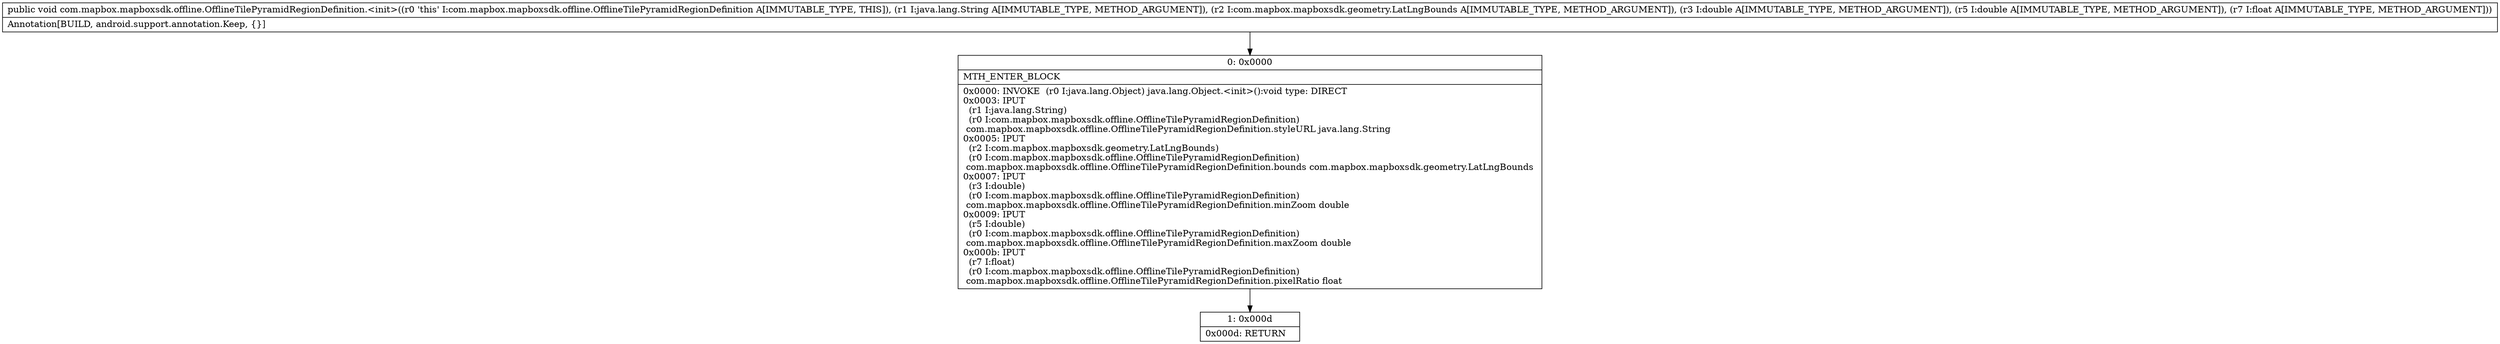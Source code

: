 digraph "CFG forcom.mapbox.mapboxsdk.offline.OfflineTilePyramidRegionDefinition.\<init\>(Ljava\/lang\/String;Lcom\/mapbox\/mapboxsdk\/geometry\/LatLngBounds;DDF)V" {
Node_0 [shape=record,label="{0\:\ 0x0000|MTH_ENTER_BLOCK\l|0x0000: INVOKE  (r0 I:java.lang.Object) java.lang.Object.\<init\>():void type: DIRECT \l0x0003: IPUT  \l  (r1 I:java.lang.String)\l  (r0 I:com.mapbox.mapboxsdk.offline.OfflineTilePyramidRegionDefinition)\l com.mapbox.mapboxsdk.offline.OfflineTilePyramidRegionDefinition.styleURL java.lang.String \l0x0005: IPUT  \l  (r2 I:com.mapbox.mapboxsdk.geometry.LatLngBounds)\l  (r0 I:com.mapbox.mapboxsdk.offline.OfflineTilePyramidRegionDefinition)\l com.mapbox.mapboxsdk.offline.OfflineTilePyramidRegionDefinition.bounds com.mapbox.mapboxsdk.geometry.LatLngBounds \l0x0007: IPUT  \l  (r3 I:double)\l  (r0 I:com.mapbox.mapboxsdk.offline.OfflineTilePyramidRegionDefinition)\l com.mapbox.mapboxsdk.offline.OfflineTilePyramidRegionDefinition.minZoom double \l0x0009: IPUT  \l  (r5 I:double)\l  (r0 I:com.mapbox.mapboxsdk.offline.OfflineTilePyramidRegionDefinition)\l com.mapbox.mapboxsdk.offline.OfflineTilePyramidRegionDefinition.maxZoom double \l0x000b: IPUT  \l  (r7 I:float)\l  (r0 I:com.mapbox.mapboxsdk.offline.OfflineTilePyramidRegionDefinition)\l com.mapbox.mapboxsdk.offline.OfflineTilePyramidRegionDefinition.pixelRatio float \l}"];
Node_1 [shape=record,label="{1\:\ 0x000d|0x000d: RETURN   \l}"];
MethodNode[shape=record,label="{public void com.mapbox.mapboxsdk.offline.OfflineTilePyramidRegionDefinition.\<init\>((r0 'this' I:com.mapbox.mapboxsdk.offline.OfflineTilePyramidRegionDefinition A[IMMUTABLE_TYPE, THIS]), (r1 I:java.lang.String A[IMMUTABLE_TYPE, METHOD_ARGUMENT]), (r2 I:com.mapbox.mapboxsdk.geometry.LatLngBounds A[IMMUTABLE_TYPE, METHOD_ARGUMENT]), (r3 I:double A[IMMUTABLE_TYPE, METHOD_ARGUMENT]), (r5 I:double A[IMMUTABLE_TYPE, METHOD_ARGUMENT]), (r7 I:float A[IMMUTABLE_TYPE, METHOD_ARGUMENT]))  | Annotation[BUILD, android.support.annotation.Keep, \{\}]\l}"];
MethodNode -> Node_0;
Node_0 -> Node_1;
}

